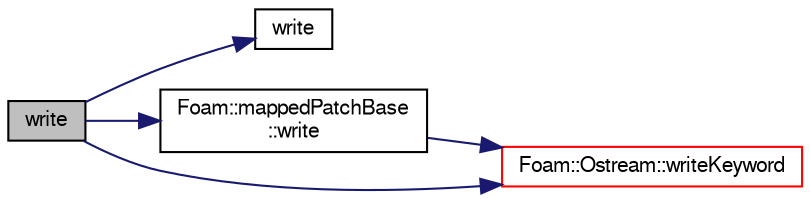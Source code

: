 digraph "write"
{
  bgcolor="transparent";
  edge [fontname="FreeSans",fontsize="10",labelfontname="FreeSans",labelfontsize="10"];
  node [fontname="FreeSans",fontsize="10",shape=record];
  rankdir="LR";
  Node1083 [label="write",height=0.2,width=0.4,color="black", fillcolor="grey75", style="filled", fontcolor="black"];
  Node1083 -> Node1084 [color="midnightblue",fontsize="10",style="solid",fontname="FreeSans"];
  Node1084 [label="write",height=0.2,width=0.4,color="black",URL="$a19709.html#a8f30b3c2179b03a7acf273e9dea43342"];
  Node1083 -> Node1085 [color="midnightblue",fontsize="10",style="solid",fontname="FreeSans"];
  Node1085 [label="Foam::mappedPatchBase\l::write",height=0.2,width=0.4,color="black",URL="$a25094.html#a293fdfec8bdfbd5c3913ab4c9f3454ff",tooltip="Write as a dictionary. "];
  Node1085 -> Node1086 [color="midnightblue",fontsize="10",style="solid",fontname="FreeSans"];
  Node1086 [label="Foam::Ostream::writeKeyword",height=0.2,width=0.4,color="red",URL="$a26238.html#a3c58b2bb9174ea3c4a5fa58095d1290e",tooltip="Write the keyword followed by an appropriate indentation. "];
  Node1083 -> Node1086 [color="midnightblue",fontsize="10",style="solid",fontname="FreeSans"];
}
